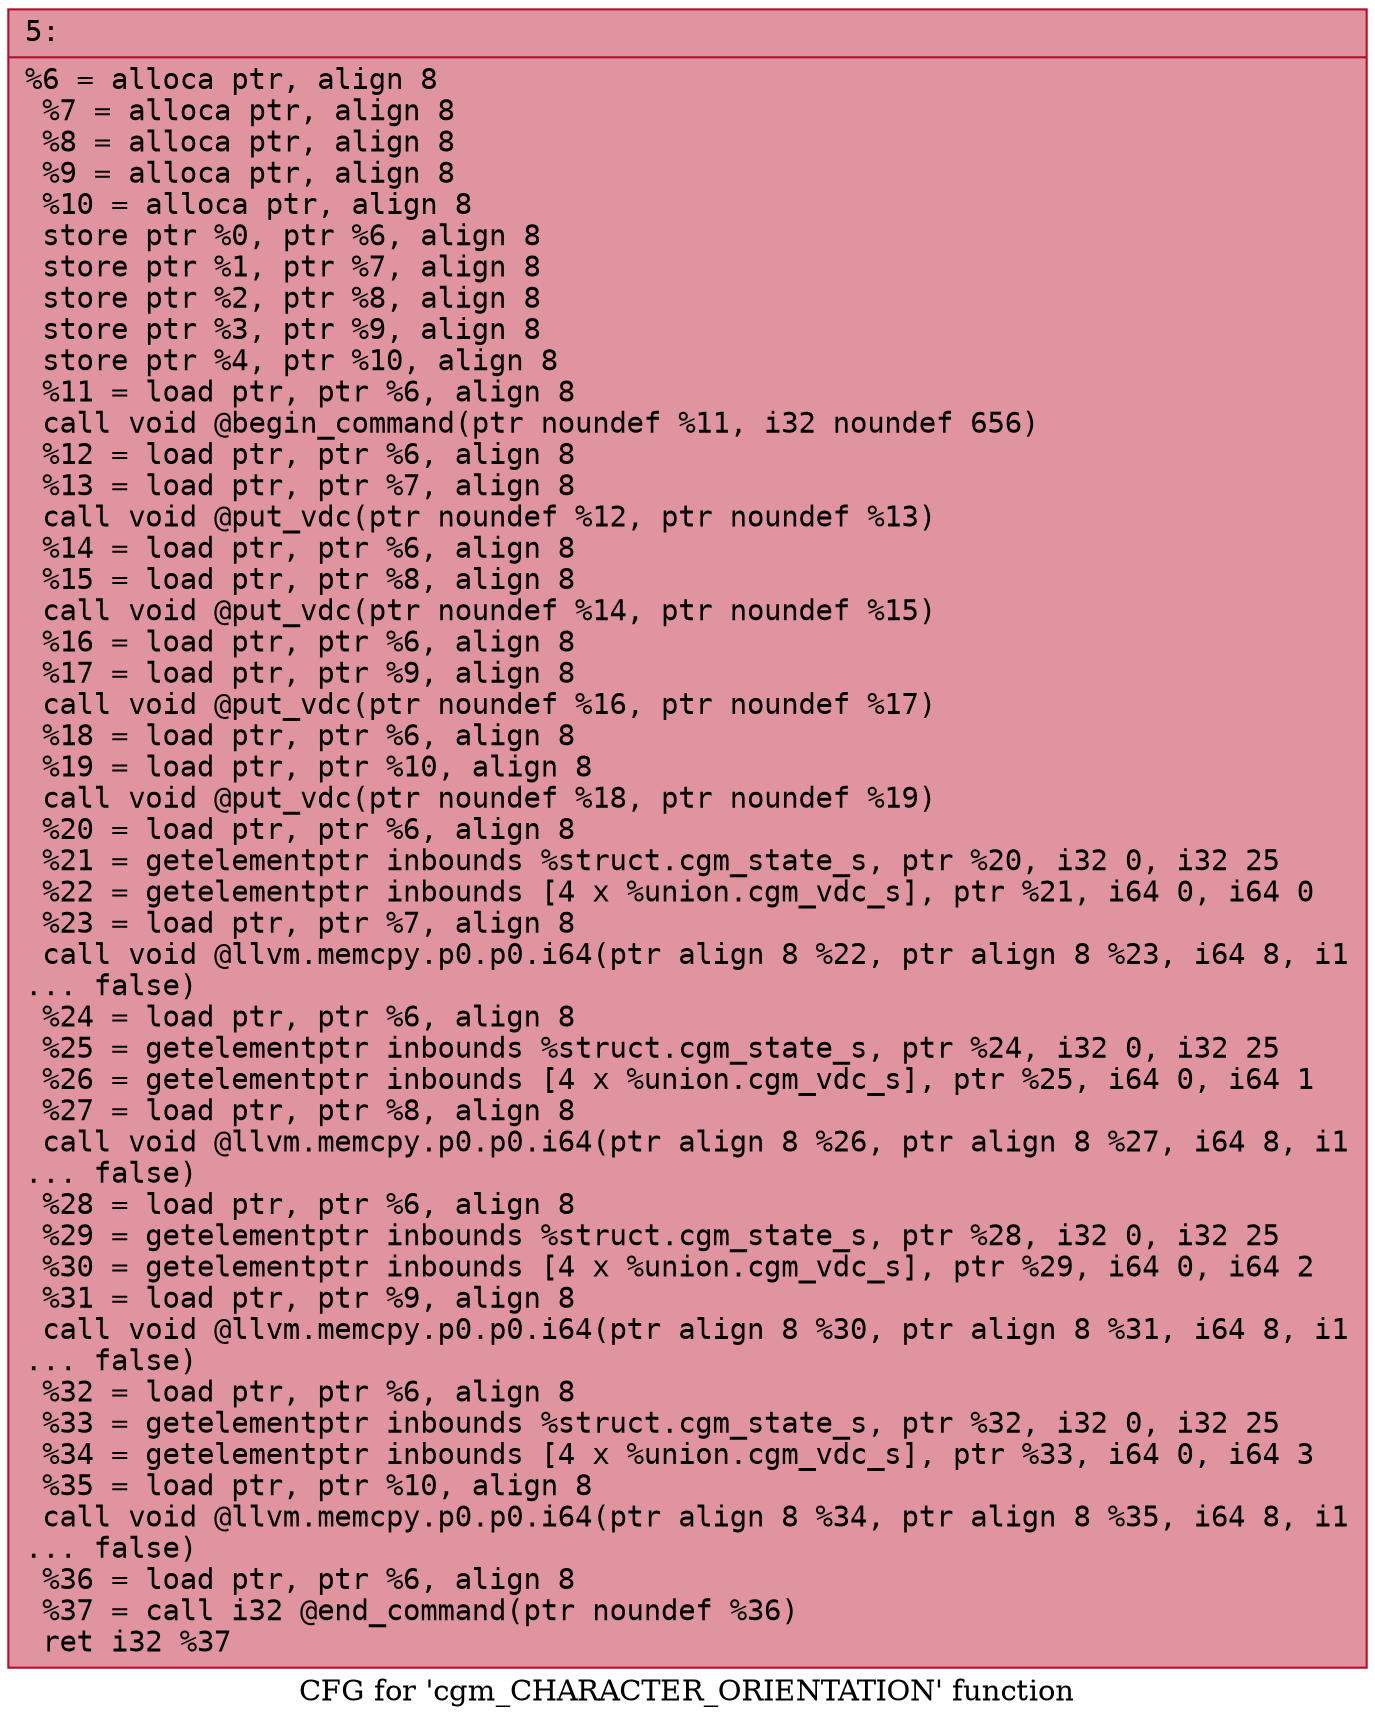 digraph "CFG for 'cgm_CHARACTER_ORIENTATION' function" {
	label="CFG for 'cgm_CHARACTER_ORIENTATION' function";

	Node0x6000024c17c0 [shape=record,color="#b70d28ff", style=filled, fillcolor="#b70d2870" fontname="Courier",label="{5:\l|  %6 = alloca ptr, align 8\l  %7 = alloca ptr, align 8\l  %8 = alloca ptr, align 8\l  %9 = alloca ptr, align 8\l  %10 = alloca ptr, align 8\l  store ptr %0, ptr %6, align 8\l  store ptr %1, ptr %7, align 8\l  store ptr %2, ptr %8, align 8\l  store ptr %3, ptr %9, align 8\l  store ptr %4, ptr %10, align 8\l  %11 = load ptr, ptr %6, align 8\l  call void @begin_command(ptr noundef %11, i32 noundef 656)\l  %12 = load ptr, ptr %6, align 8\l  %13 = load ptr, ptr %7, align 8\l  call void @put_vdc(ptr noundef %12, ptr noundef %13)\l  %14 = load ptr, ptr %6, align 8\l  %15 = load ptr, ptr %8, align 8\l  call void @put_vdc(ptr noundef %14, ptr noundef %15)\l  %16 = load ptr, ptr %6, align 8\l  %17 = load ptr, ptr %9, align 8\l  call void @put_vdc(ptr noundef %16, ptr noundef %17)\l  %18 = load ptr, ptr %6, align 8\l  %19 = load ptr, ptr %10, align 8\l  call void @put_vdc(ptr noundef %18, ptr noundef %19)\l  %20 = load ptr, ptr %6, align 8\l  %21 = getelementptr inbounds %struct.cgm_state_s, ptr %20, i32 0, i32 25\l  %22 = getelementptr inbounds [4 x %union.cgm_vdc_s], ptr %21, i64 0, i64 0\l  %23 = load ptr, ptr %7, align 8\l  call void @llvm.memcpy.p0.p0.i64(ptr align 8 %22, ptr align 8 %23, i64 8, i1\l... false)\l  %24 = load ptr, ptr %6, align 8\l  %25 = getelementptr inbounds %struct.cgm_state_s, ptr %24, i32 0, i32 25\l  %26 = getelementptr inbounds [4 x %union.cgm_vdc_s], ptr %25, i64 0, i64 1\l  %27 = load ptr, ptr %8, align 8\l  call void @llvm.memcpy.p0.p0.i64(ptr align 8 %26, ptr align 8 %27, i64 8, i1\l... false)\l  %28 = load ptr, ptr %6, align 8\l  %29 = getelementptr inbounds %struct.cgm_state_s, ptr %28, i32 0, i32 25\l  %30 = getelementptr inbounds [4 x %union.cgm_vdc_s], ptr %29, i64 0, i64 2\l  %31 = load ptr, ptr %9, align 8\l  call void @llvm.memcpy.p0.p0.i64(ptr align 8 %30, ptr align 8 %31, i64 8, i1\l... false)\l  %32 = load ptr, ptr %6, align 8\l  %33 = getelementptr inbounds %struct.cgm_state_s, ptr %32, i32 0, i32 25\l  %34 = getelementptr inbounds [4 x %union.cgm_vdc_s], ptr %33, i64 0, i64 3\l  %35 = load ptr, ptr %10, align 8\l  call void @llvm.memcpy.p0.p0.i64(ptr align 8 %34, ptr align 8 %35, i64 8, i1\l... false)\l  %36 = load ptr, ptr %6, align 8\l  %37 = call i32 @end_command(ptr noundef %36)\l  ret i32 %37\l}"];
}
